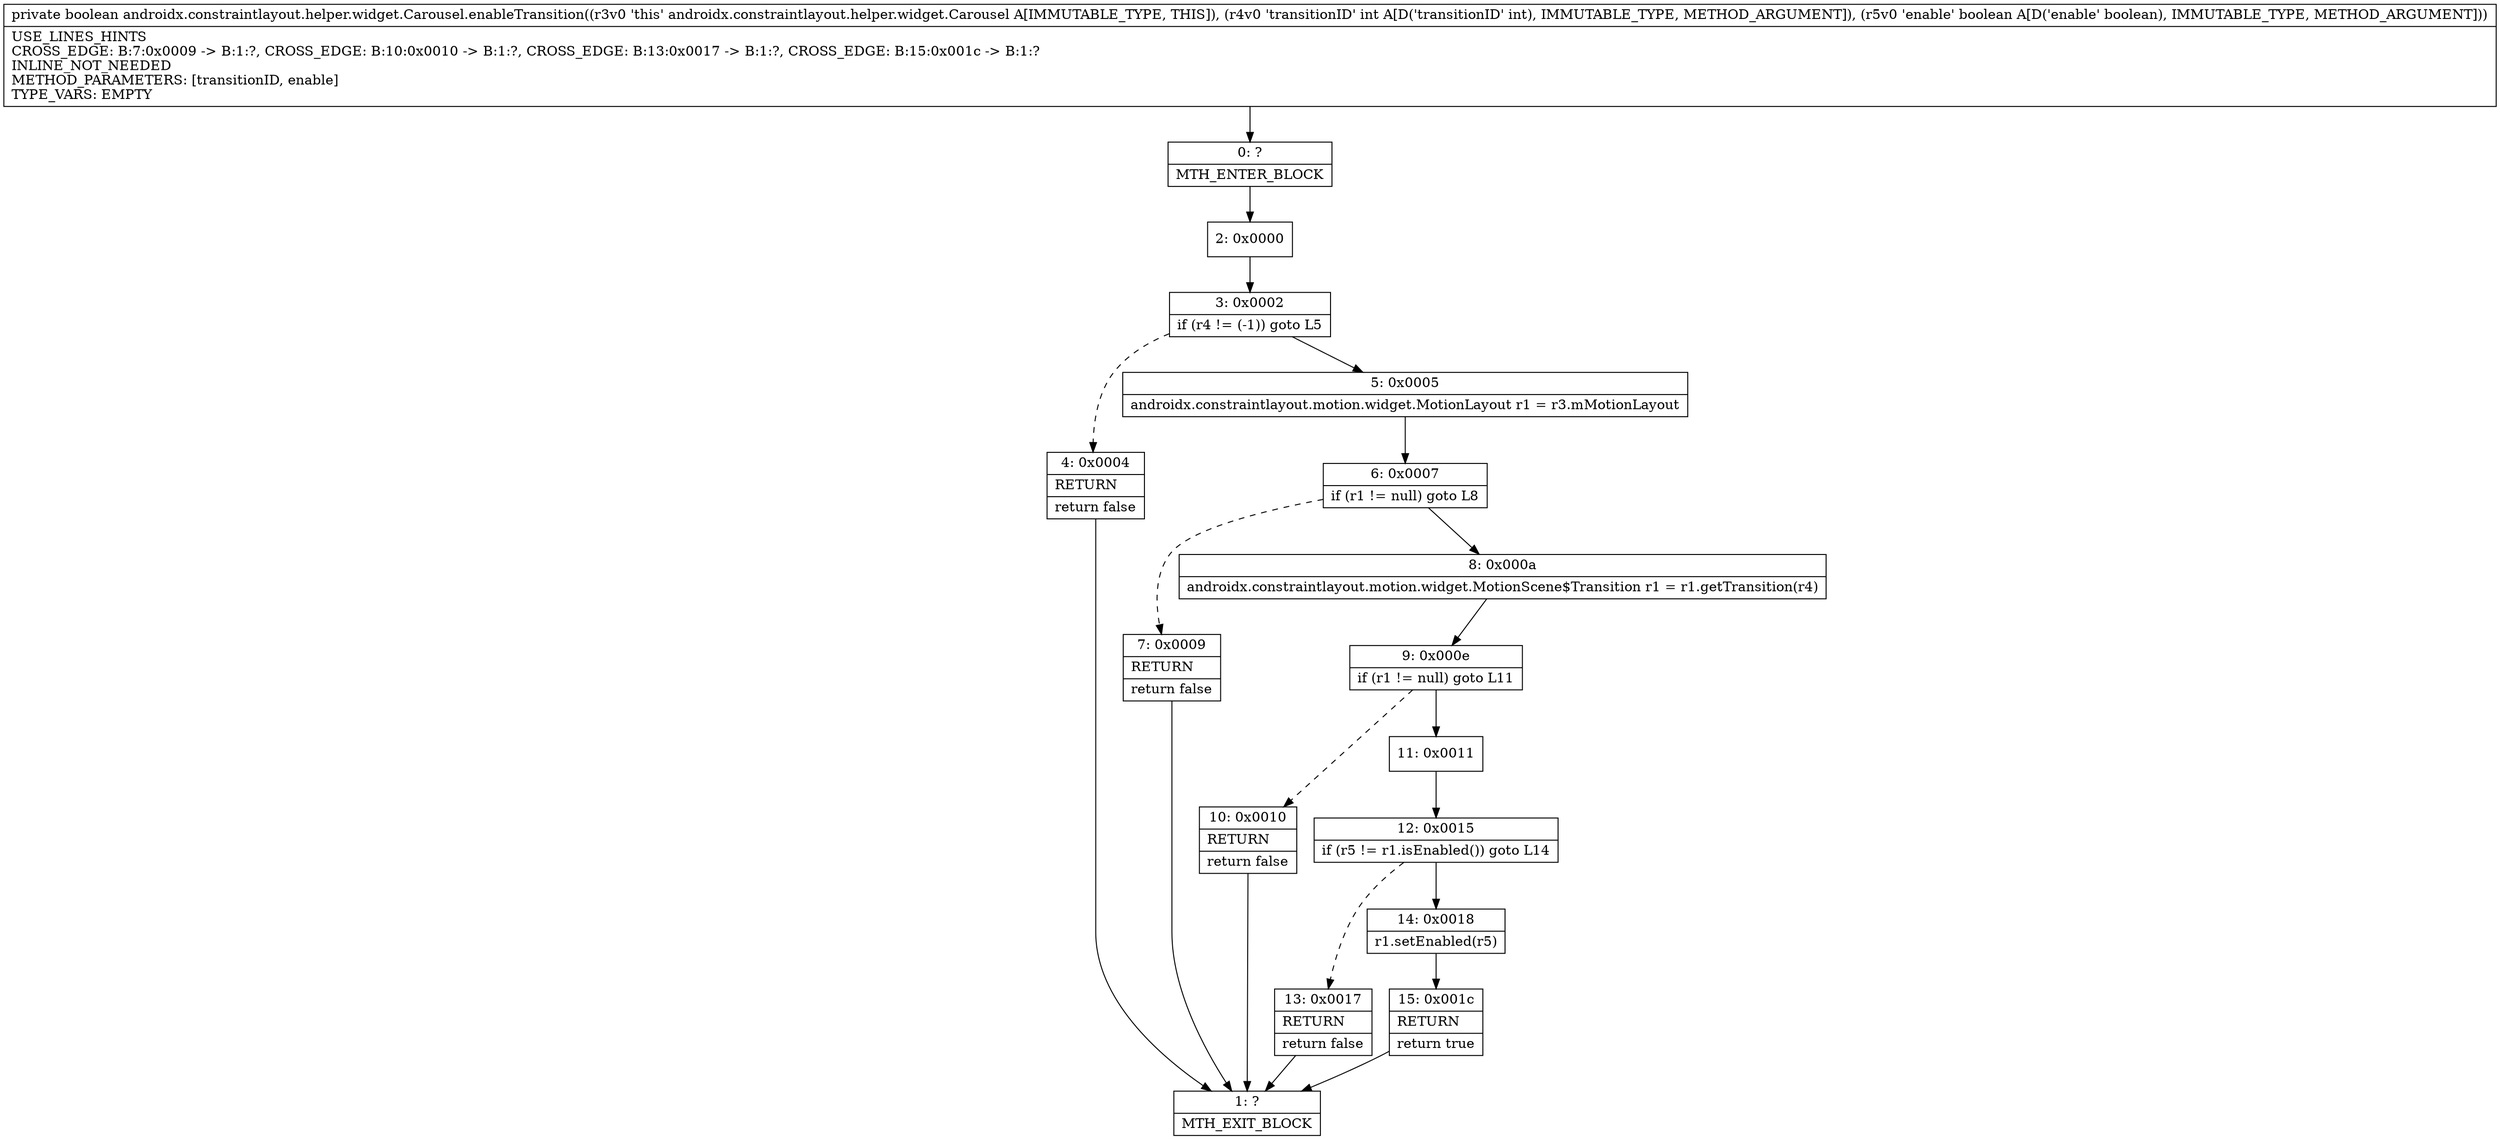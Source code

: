 digraph "CFG forandroidx.constraintlayout.helper.widget.Carousel.enableTransition(IZ)Z" {
Node_0 [shape=record,label="{0\:\ ?|MTH_ENTER_BLOCK\l}"];
Node_2 [shape=record,label="{2\:\ 0x0000}"];
Node_3 [shape=record,label="{3\:\ 0x0002|if (r4 != (\-1)) goto L5\l}"];
Node_4 [shape=record,label="{4\:\ 0x0004|RETURN\l|return false\l}"];
Node_1 [shape=record,label="{1\:\ ?|MTH_EXIT_BLOCK\l}"];
Node_5 [shape=record,label="{5\:\ 0x0005|androidx.constraintlayout.motion.widget.MotionLayout r1 = r3.mMotionLayout\l}"];
Node_6 [shape=record,label="{6\:\ 0x0007|if (r1 != null) goto L8\l}"];
Node_7 [shape=record,label="{7\:\ 0x0009|RETURN\l|return false\l}"];
Node_8 [shape=record,label="{8\:\ 0x000a|androidx.constraintlayout.motion.widget.MotionScene$Transition r1 = r1.getTransition(r4)\l}"];
Node_9 [shape=record,label="{9\:\ 0x000e|if (r1 != null) goto L11\l}"];
Node_10 [shape=record,label="{10\:\ 0x0010|RETURN\l|return false\l}"];
Node_11 [shape=record,label="{11\:\ 0x0011}"];
Node_12 [shape=record,label="{12\:\ 0x0015|if (r5 != r1.isEnabled()) goto L14\l}"];
Node_13 [shape=record,label="{13\:\ 0x0017|RETURN\l|return false\l}"];
Node_14 [shape=record,label="{14\:\ 0x0018|r1.setEnabled(r5)\l}"];
Node_15 [shape=record,label="{15\:\ 0x001c|RETURN\l|return true\l}"];
MethodNode[shape=record,label="{private boolean androidx.constraintlayout.helper.widget.Carousel.enableTransition((r3v0 'this' androidx.constraintlayout.helper.widget.Carousel A[IMMUTABLE_TYPE, THIS]), (r4v0 'transitionID' int A[D('transitionID' int), IMMUTABLE_TYPE, METHOD_ARGUMENT]), (r5v0 'enable' boolean A[D('enable' boolean), IMMUTABLE_TYPE, METHOD_ARGUMENT]))  | USE_LINES_HINTS\lCROSS_EDGE: B:7:0x0009 \-\> B:1:?, CROSS_EDGE: B:10:0x0010 \-\> B:1:?, CROSS_EDGE: B:13:0x0017 \-\> B:1:?, CROSS_EDGE: B:15:0x001c \-\> B:1:?\lINLINE_NOT_NEEDED\lMETHOD_PARAMETERS: [transitionID, enable]\lTYPE_VARS: EMPTY\l}"];
MethodNode -> Node_0;Node_0 -> Node_2;
Node_2 -> Node_3;
Node_3 -> Node_4[style=dashed];
Node_3 -> Node_5;
Node_4 -> Node_1;
Node_5 -> Node_6;
Node_6 -> Node_7[style=dashed];
Node_6 -> Node_8;
Node_7 -> Node_1;
Node_8 -> Node_9;
Node_9 -> Node_10[style=dashed];
Node_9 -> Node_11;
Node_10 -> Node_1;
Node_11 -> Node_12;
Node_12 -> Node_13[style=dashed];
Node_12 -> Node_14;
Node_13 -> Node_1;
Node_14 -> Node_15;
Node_15 -> Node_1;
}

